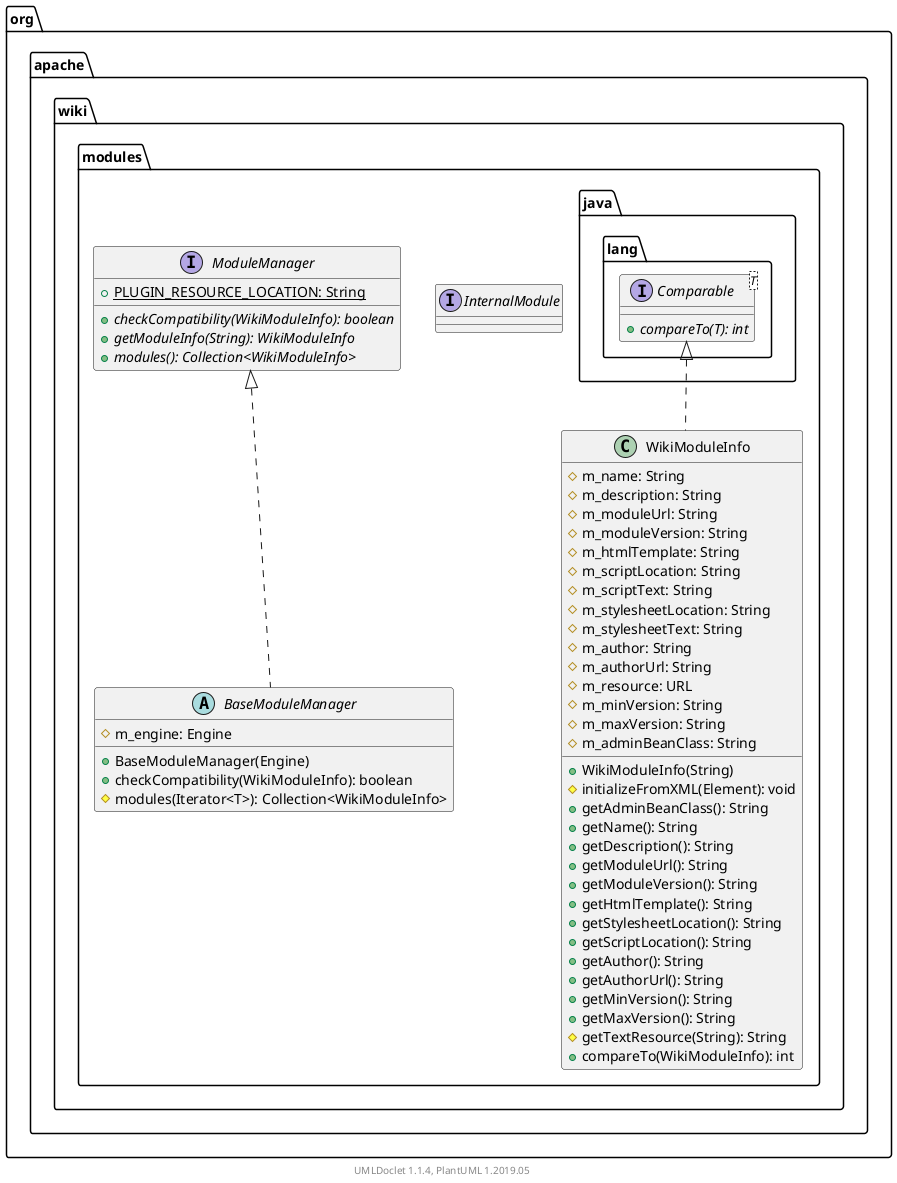 @startuml

    namespace org.apache.wiki.modules {

        abstract class BaseModuleManager [[BaseModuleManager.html]] {
            #m_engine: Engine
            +BaseModuleManager(Engine)
            +checkCompatibility(WikiModuleInfo): boolean
            #modules(Iterator<T>): Collection<WikiModuleInfo>
        }

        interface InternalModule [[InternalModule.html]] {
        }

        class WikiModuleInfo [[WikiModuleInfo.html]] {
            #m_name: String
            #m_description: String
            #m_moduleUrl: String
            #m_moduleVersion: String
            #m_htmlTemplate: String
            #m_scriptLocation: String
            #m_scriptText: String
            #m_stylesheetLocation: String
            #m_stylesheetText: String
            #m_author: String
            #m_authorUrl: String
            #m_resource: URL
            #m_minVersion: String
            #m_maxVersion: String
            #m_adminBeanClass: String
            +WikiModuleInfo(String)
            #initializeFromXML(Element): void
            +getAdminBeanClass(): String
            +getName(): String
            +getDescription(): String
            +getModuleUrl(): String
            +getModuleVersion(): String
            +getHtmlTemplate(): String
            +getStylesheetLocation(): String
            +getScriptLocation(): String
            +getAuthor(): String
            +getAuthorUrl(): String
            +getMinVersion(): String
            +getMaxVersion(): String
            #getTextResource(String): String
            +compareTo(WikiModuleInfo): int
        }

        interface ModuleManager [[ModuleManager.html]] {
            {static} +PLUGIN_RESOURCE_LOCATION: String
            {abstract} +checkCompatibility(WikiModuleInfo): boolean
            {abstract} +getModuleInfo(String): WikiModuleInfo
            {abstract} +modules(): Collection<WikiModuleInfo>
        }

        ModuleManager <|.. BaseModuleManager

        interface java.lang.Comparable<T> {
            {abstract} +compareTo(T): int
        }
        java.lang.Comparable <|.. WikiModuleInfo

    }


    center footer UMLDoclet 1.1.4, PlantUML 1.2019.05
@enduml
